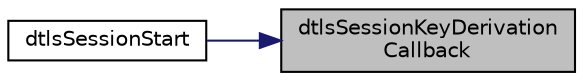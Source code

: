digraph "dtlsSessionKeyDerivationCallback"
{
 // LATEX_PDF_SIZE
  edge [fontname="Helvetica",fontsize="10",labelfontname="Helvetica",labelfontsize="10"];
  node [fontname="Helvetica",fontsize="10",shape=record];
  rankdir="RL";
  Node1 [label="dtlsSessionKeyDerivation\lCallback",height=0.2,width=0.4,color="black", fillcolor="grey75", style="filled", fontcolor="black",tooltip=" "];
  Node1 -> Node2 [dir="back",color="midnightblue",fontsize="10",style="solid",fontname="Helvetica"];
  Node2 [label="dtlsSessionStart",height=0.2,width=0.4,color="black", fillcolor="white", style="filled",URL="$Dtls__mbedtls_8c.html#a0872f720df900a4176081befd72bedf4",tooltip=" "];
}
